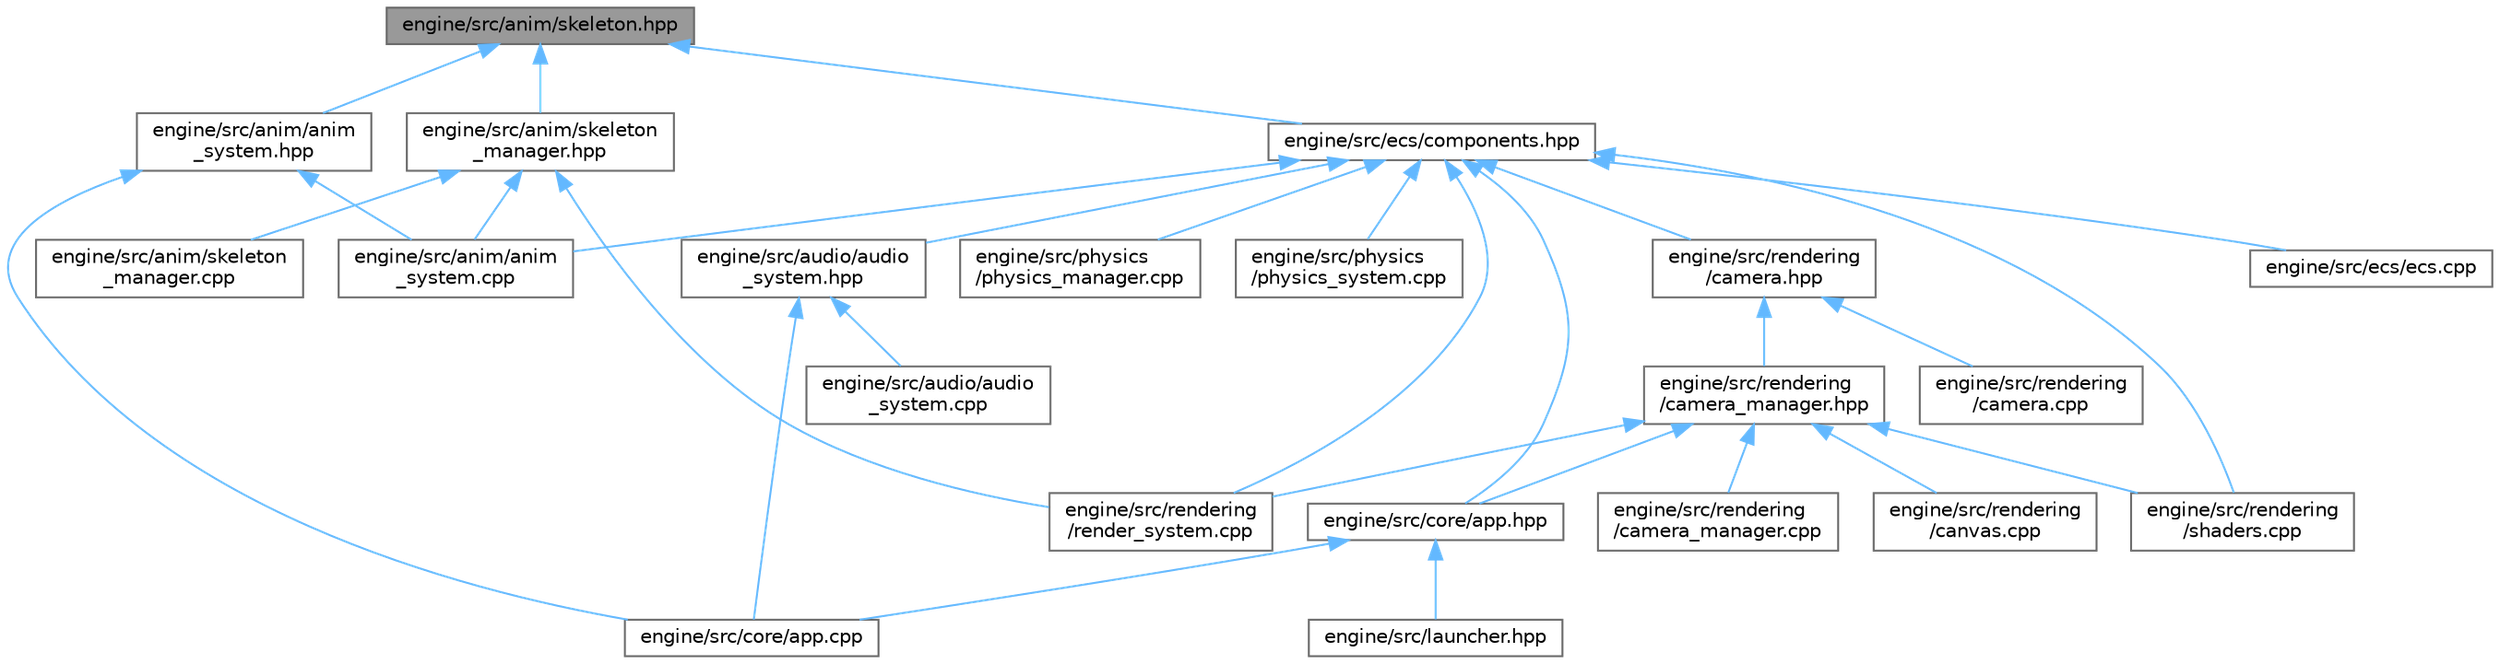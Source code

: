 digraph "engine/src/anim/skeleton.hpp"
{
 // LATEX_PDF_SIZE
  bgcolor="transparent";
  edge [fontname=Helvetica,fontsize=10,labelfontname=Helvetica,labelfontsize=10];
  node [fontname=Helvetica,fontsize=10,shape=box,height=0.2,width=0.4];
  Node1 [id="Node000001",label="engine/src/anim/skeleton.hpp",height=0.2,width=0.4,color="gray40", fillcolor="grey60", style="filled", fontcolor="black",tooltip=" "];
  Node1 -> Node2 [id="edge57_Node000001_Node000002",dir="back",color="steelblue1",style="solid",tooltip=" "];
  Node2 [id="Node000002",label="engine/src/anim/anim\l_system.hpp",height=0.2,width=0.4,color="grey40", fillcolor="white", style="filled",URL="$anim__system_8hpp.html",tooltip=" "];
  Node2 -> Node3 [id="edge58_Node000002_Node000003",dir="back",color="steelblue1",style="solid",tooltip=" "];
  Node3 [id="Node000003",label="engine/src/anim/anim\l_system.cpp",height=0.2,width=0.4,color="grey40", fillcolor="white", style="filled",URL="$anim__system_8cpp.html",tooltip=" "];
  Node2 -> Node4 [id="edge59_Node000002_Node000004",dir="back",color="steelblue1",style="solid",tooltip=" "];
  Node4 [id="Node000004",label="engine/src/core/app.cpp",height=0.2,width=0.4,color="grey40", fillcolor="white", style="filled",URL="$app_8cpp.html",tooltip=" "];
  Node1 -> Node5 [id="edge60_Node000001_Node000005",dir="back",color="steelblue1",style="solid",tooltip=" "];
  Node5 [id="Node000005",label="engine/src/anim/skeleton\l_manager.hpp",height=0.2,width=0.4,color="grey40", fillcolor="white", style="filled",URL="$skeleton__manager_8hpp.html",tooltip=" "];
  Node5 -> Node3 [id="edge61_Node000005_Node000003",dir="back",color="steelblue1",style="solid",tooltip=" "];
  Node5 -> Node6 [id="edge62_Node000005_Node000006",dir="back",color="steelblue1",style="solid",tooltip=" "];
  Node6 [id="Node000006",label="engine/src/anim/skeleton\l_manager.cpp",height=0.2,width=0.4,color="grey40", fillcolor="white", style="filled",URL="$skeleton__manager_8cpp.html",tooltip=" "];
  Node5 -> Node7 [id="edge63_Node000005_Node000007",dir="back",color="steelblue1",style="solid",tooltip=" "];
  Node7 [id="Node000007",label="engine/src/rendering\l/render_system.cpp",height=0.2,width=0.4,color="grey40", fillcolor="white", style="filled",URL="$render__system_8cpp.html",tooltip=" "];
  Node1 -> Node8 [id="edge64_Node000001_Node000008",dir="back",color="steelblue1",style="solid",tooltip=" "];
  Node8 [id="Node000008",label="engine/src/ecs/components.hpp",height=0.2,width=0.4,color="grey40", fillcolor="white", style="filled",URL="$components_8hpp.html",tooltip=" "];
  Node8 -> Node3 [id="edge65_Node000008_Node000003",dir="back",color="steelblue1",style="solid",tooltip=" "];
  Node8 -> Node9 [id="edge66_Node000008_Node000009",dir="back",color="steelblue1",style="solid",tooltip=" "];
  Node9 [id="Node000009",label="engine/src/audio/audio\l_system.hpp",height=0.2,width=0.4,color="grey40", fillcolor="white", style="filled",URL="$audio__system_8hpp.html",tooltip=" "];
  Node9 -> Node10 [id="edge67_Node000009_Node000010",dir="back",color="steelblue1",style="solid",tooltip=" "];
  Node10 [id="Node000010",label="engine/src/audio/audio\l_system.cpp",height=0.2,width=0.4,color="grey40", fillcolor="white", style="filled",URL="$audio__system_8cpp.html",tooltip=" "];
  Node9 -> Node4 [id="edge68_Node000009_Node000004",dir="back",color="steelblue1",style="solid",tooltip=" "];
  Node8 -> Node11 [id="edge69_Node000008_Node000011",dir="back",color="steelblue1",style="solid",tooltip=" "];
  Node11 [id="Node000011",label="engine/src/core/app.hpp",height=0.2,width=0.4,color="grey40", fillcolor="white", style="filled",URL="$app_8hpp.html",tooltip=" "];
  Node11 -> Node4 [id="edge70_Node000011_Node000004",dir="back",color="steelblue1",style="solid",tooltip=" "];
  Node11 -> Node12 [id="edge71_Node000011_Node000012",dir="back",color="steelblue1",style="solid",tooltip=" "];
  Node12 [id="Node000012",label="engine/src/launcher.hpp",height=0.2,width=0.4,color="grey40", fillcolor="white", style="filled",URL="$launcher_8hpp.html",tooltip=" "];
  Node8 -> Node13 [id="edge72_Node000008_Node000013",dir="back",color="steelblue1",style="solid",tooltip=" "];
  Node13 [id="Node000013",label="engine/src/ecs/ecs.cpp",height=0.2,width=0.4,color="grey40", fillcolor="white", style="filled",URL="$ecs_8cpp.html",tooltip=" "];
  Node8 -> Node14 [id="edge73_Node000008_Node000014",dir="back",color="steelblue1",style="solid",tooltip=" "];
  Node14 [id="Node000014",label="engine/src/physics\l/physics_manager.cpp",height=0.2,width=0.4,color="grey40", fillcolor="white", style="filled",URL="$physics__manager_8cpp.html",tooltip=" "];
  Node8 -> Node15 [id="edge74_Node000008_Node000015",dir="back",color="steelblue1",style="solid",tooltip=" "];
  Node15 [id="Node000015",label="engine/src/physics\l/physics_system.cpp",height=0.2,width=0.4,color="grey40", fillcolor="white", style="filled",URL="$physics__system_8cpp.html",tooltip=" "];
  Node8 -> Node16 [id="edge75_Node000008_Node000016",dir="back",color="steelblue1",style="solid",tooltip=" "];
  Node16 [id="Node000016",label="engine/src/rendering\l/camera.hpp",height=0.2,width=0.4,color="grey40", fillcolor="white", style="filled",URL="$camera_8hpp.html",tooltip=" "];
  Node16 -> Node17 [id="edge76_Node000016_Node000017",dir="back",color="steelblue1",style="solid",tooltip=" "];
  Node17 [id="Node000017",label="engine/src/rendering\l/camera.cpp",height=0.2,width=0.4,color="grey40", fillcolor="white", style="filled",URL="$camera_8cpp.html",tooltip=" "];
  Node16 -> Node18 [id="edge77_Node000016_Node000018",dir="back",color="steelblue1",style="solid",tooltip=" "];
  Node18 [id="Node000018",label="engine/src/rendering\l/camera_manager.hpp",height=0.2,width=0.4,color="grey40", fillcolor="white", style="filled",URL="$camera__manager_8hpp.html",tooltip=" "];
  Node18 -> Node11 [id="edge78_Node000018_Node000011",dir="back",color="steelblue1",style="solid",tooltip=" "];
  Node18 -> Node19 [id="edge79_Node000018_Node000019",dir="back",color="steelblue1",style="solid",tooltip=" "];
  Node19 [id="Node000019",label="engine/src/rendering\l/camera_manager.cpp",height=0.2,width=0.4,color="grey40", fillcolor="white", style="filled",URL="$camera__manager_8cpp.html",tooltip=" "];
  Node18 -> Node20 [id="edge80_Node000018_Node000020",dir="back",color="steelblue1",style="solid",tooltip=" "];
  Node20 [id="Node000020",label="engine/src/rendering\l/canvas.cpp",height=0.2,width=0.4,color="grey40", fillcolor="white", style="filled",URL="$canvas_8cpp.html",tooltip=" "];
  Node18 -> Node7 [id="edge81_Node000018_Node000007",dir="back",color="steelblue1",style="solid",tooltip=" "];
  Node18 -> Node21 [id="edge82_Node000018_Node000021",dir="back",color="steelblue1",style="solid",tooltip=" "];
  Node21 [id="Node000021",label="engine/src/rendering\l/shaders.cpp",height=0.2,width=0.4,color="grey40", fillcolor="white", style="filled",URL="$shaders_8cpp.html",tooltip=" "];
  Node8 -> Node7 [id="edge83_Node000008_Node000007",dir="back",color="steelblue1",style="solid",tooltip=" "];
  Node8 -> Node21 [id="edge84_Node000008_Node000021",dir="back",color="steelblue1",style="solid",tooltip=" "];
}
